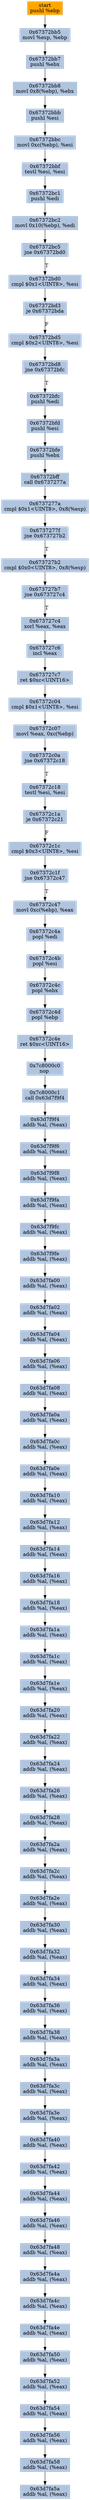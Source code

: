 digraph G {
node[shape=rectangle,style=filled,fillcolor=lightsteelblue,color=lightsteelblue]
bgcolor="transparent"
a0x67372bb4pushl_ebp[label="start\npushl %ebp",color="lightgrey",fillcolor="orange"];
a0x67372bb5movl_esp_ebp[label="0x67372bb5\nmovl %esp, %ebp"];
a0x67372bb7pushl_ebx[label="0x67372bb7\npushl %ebx"];
a0x67372bb8movl_0x8ebp__ebx[label="0x67372bb8\nmovl 0x8(%ebp), %ebx"];
a0x67372bbbpushl_esi[label="0x67372bbb\npushl %esi"];
a0x67372bbcmovl_0xcebp__esi[label="0x67372bbc\nmovl 0xc(%ebp), %esi"];
a0x67372bbftestl_esi_esi[label="0x67372bbf\ntestl %esi, %esi"];
a0x67372bc1pushl_edi[label="0x67372bc1\npushl %edi"];
a0x67372bc2movl_0x10ebp__edi[label="0x67372bc2\nmovl 0x10(%ebp), %edi"];
a0x67372bc5jne_0x67372bd0[label="0x67372bc5\njne 0x67372bd0"];
a0x67372bd0cmpl_0x1UINT8_esi[label="0x67372bd0\ncmpl $0x1<UINT8>, %esi"];
a0x67372bd3je_0x67372bda[label="0x67372bd3\nje 0x67372bda"];
a0x67372bd5cmpl_0x2UINT8_esi[label="0x67372bd5\ncmpl $0x2<UINT8>, %esi"];
a0x67372bd8jne_0x67372bfc[label="0x67372bd8\njne 0x67372bfc"];
a0x67372bfcpushl_edi[label="0x67372bfc\npushl %edi"];
a0x67372bfdpushl_esi[label="0x67372bfd\npushl %esi"];
a0x67372bfepushl_ebx[label="0x67372bfe\npushl %ebx"];
a0x67372bffcall_0x6737277a[label="0x67372bff\ncall 0x6737277a"];
a0x6737277acmpl_0x1UINT8_0x8esp_[label="0x6737277a\ncmpl $0x1<UINT8>, 0x8(%esp)"];
a0x6737277fjne_0x673727b2[label="0x6737277f\njne 0x673727b2"];
a0x673727b2cmpl_0x0UINT8_0x8esp_[label="0x673727b2\ncmpl $0x0<UINT8>, 0x8(%esp)"];
a0x673727b7jne_0x673727c4[label="0x673727b7\njne 0x673727c4"];
a0x673727c4xorl_eax_eax[label="0x673727c4\nxorl %eax, %eax"];
a0x673727c6incl_eax[label="0x673727c6\nincl %eax"];
a0x673727c7ret_0xcUINT16[label="0x673727c7\nret $0xc<UINT16>"];
a0x67372c04cmpl_0x1UINT8_esi[label="0x67372c04\ncmpl $0x1<UINT8>, %esi"];
a0x67372c07movl_eax_0xcebp_[label="0x67372c07\nmovl %eax, 0xc(%ebp)"];
a0x67372c0ajne_0x67372c18[label="0x67372c0a\njne 0x67372c18"];
a0x67372c18testl_esi_esi[label="0x67372c18\ntestl %esi, %esi"];
a0x67372c1aje_0x67372c21[label="0x67372c1a\nje 0x67372c21"];
a0x67372c1ccmpl_0x3UINT8_esi[label="0x67372c1c\ncmpl $0x3<UINT8>, %esi"];
a0x67372c1fjne_0x67372c47[label="0x67372c1f\njne 0x67372c47"];
a0x67372c47movl_0xcebp__eax[label="0x67372c47\nmovl 0xc(%ebp), %eax"];
a0x67372c4apopl_edi[label="0x67372c4a\npopl %edi"];
a0x67372c4bpopl_esi[label="0x67372c4b\npopl %esi"];
a0x67372c4cpopl_ebx[label="0x67372c4c\npopl %ebx"];
a0x67372c4dpopl_ebp[label="0x67372c4d\npopl %ebp"];
a0x67372c4eret_0xcUINT16[label="0x67372c4e\nret $0xc<UINT16>"];
a0x7c8000c0nop_[label="0x7c8000c0\nnop "];
a0x7c8000c1call_0x63d7f9f4[label="0x7c8000c1\ncall 0x63d7f9f4"];
a0x63d7f9f4addb_al_eax_[label="0x63d7f9f4\naddb %al, (%eax)"];
a0x63d7f9f6addb_al_eax_[label="0x63d7f9f6\naddb %al, (%eax)"];
a0x63d7f9f8addb_al_eax_[label="0x63d7f9f8\naddb %al, (%eax)"];
a0x63d7f9faaddb_al_eax_[label="0x63d7f9fa\naddb %al, (%eax)"];
a0x63d7f9fcaddb_al_eax_[label="0x63d7f9fc\naddb %al, (%eax)"];
a0x63d7f9feaddb_al_eax_[label="0x63d7f9fe\naddb %al, (%eax)"];
a0x63d7fa00addb_al_eax_[label="0x63d7fa00\naddb %al, (%eax)"];
a0x63d7fa02addb_al_eax_[label="0x63d7fa02\naddb %al, (%eax)"];
a0x63d7fa04addb_al_eax_[label="0x63d7fa04\naddb %al, (%eax)"];
a0x63d7fa06addb_al_eax_[label="0x63d7fa06\naddb %al, (%eax)"];
a0x63d7fa08addb_al_eax_[label="0x63d7fa08\naddb %al, (%eax)"];
a0x63d7fa0aaddb_al_eax_[label="0x63d7fa0a\naddb %al, (%eax)"];
a0x63d7fa0caddb_al_eax_[label="0x63d7fa0c\naddb %al, (%eax)"];
a0x63d7fa0eaddb_al_eax_[label="0x63d7fa0e\naddb %al, (%eax)"];
a0x63d7fa10addb_al_eax_[label="0x63d7fa10\naddb %al, (%eax)"];
a0x63d7fa12addb_al_eax_[label="0x63d7fa12\naddb %al, (%eax)"];
a0x63d7fa14addb_al_eax_[label="0x63d7fa14\naddb %al, (%eax)"];
a0x63d7fa16addb_al_eax_[label="0x63d7fa16\naddb %al, (%eax)"];
a0x63d7fa18addb_al_eax_[label="0x63d7fa18\naddb %al, (%eax)"];
a0x63d7fa1aaddb_al_eax_[label="0x63d7fa1a\naddb %al, (%eax)"];
a0x63d7fa1caddb_al_eax_[label="0x63d7fa1c\naddb %al, (%eax)"];
a0x63d7fa1eaddb_al_eax_[label="0x63d7fa1e\naddb %al, (%eax)"];
a0x63d7fa20addb_al_eax_[label="0x63d7fa20\naddb %al, (%eax)"];
a0x63d7fa22addb_al_eax_[label="0x63d7fa22\naddb %al, (%eax)"];
a0x63d7fa24addb_al_eax_[label="0x63d7fa24\naddb %al, (%eax)"];
a0x63d7fa26addb_al_eax_[label="0x63d7fa26\naddb %al, (%eax)"];
a0x63d7fa28addb_al_eax_[label="0x63d7fa28\naddb %al, (%eax)"];
a0x63d7fa2aaddb_al_eax_[label="0x63d7fa2a\naddb %al, (%eax)"];
a0x63d7fa2caddb_al_eax_[label="0x63d7fa2c\naddb %al, (%eax)"];
a0x63d7fa2eaddb_al_eax_[label="0x63d7fa2e\naddb %al, (%eax)"];
a0x63d7fa30addb_al_eax_[label="0x63d7fa30\naddb %al, (%eax)"];
a0x63d7fa32addb_al_eax_[label="0x63d7fa32\naddb %al, (%eax)"];
a0x63d7fa34addb_al_eax_[label="0x63d7fa34\naddb %al, (%eax)"];
a0x63d7fa36addb_al_eax_[label="0x63d7fa36\naddb %al, (%eax)"];
a0x63d7fa38addb_al_eax_[label="0x63d7fa38\naddb %al, (%eax)"];
a0x63d7fa3aaddb_al_eax_[label="0x63d7fa3a\naddb %al, (%eax)"];
a0x63d7fa3caddb_al_eax_[label="0x63d7fa3c\naddb %al, (%eax)"];
a0x63d7fa3eaddb_al_eax_[label="0x63d7fa3e\naddb %al, (%eax)"];
a0x63d7fa40addb_al_eax_[label="0x63d7fa40\naddb %al, (%eax)"];
a0x63d7fa42addb_al_eax_[label="0x63d7fa42\naddb %al, (%eax)"];
a0x63d7fa44addb_al_eax_[label="0x63d7fa44\naddb %al, (%eax)"];
a0x63d7fa46addb_al_eax_[label="0x63d7fa46\naddb %al, (%eax)"];
a0x63d7fa48addb_al_eax_[label="0x63d7fa48\naddb %al, (%eax)"];
a0x63d7fa4aaddb_al_eax_[label="0x63d7fa4a\naddb %al, (%eax)"];
a0x63d7fa4caddb_al_eax_[label="0x63d7fa4c\naddb %al, (%eax)"];
a0x63d7fa4eaddb_al_eax_[label="0x63d7fa4e\naddb %al, (%eax)"];
a0x63d7fa50addb_al_eax_[label="0x63d7fa50\naddb %al, (%eax)"];
a0x63d7fa52addb_al_eax_[label="0x63d7fa52\naddb %al, (%eax)"];
a0x63d7fa54addb_al_eax_[label="0x63d7fa54\naddb %al, (%eax)"];
a0x63d7fa56addb_al_eax_[label="0x63d7fa56\naddb %al, (%eax)"];
a0x63d7fa58addb_al_eax_[label="0x63d7fa58\naddb %al, (%eax)"];
a0x63d7fa5aaddb_al_eax_[label="0x63d7fa5a\naddb %al, (%eax)"];
a0x67372bb4pushl_ebp -> a0x67372bb5movl_esp_ebp [color="#000000"];
a0x67372bb5movl_esp_ebp -> a0x67372bb7pushl_ebx [color="#000000"];
a0x67372bb7pushl_ebx -> a0x67372bb8movl_0x8ebp__ebx [color="#000000"];
a0x67372bb8movl_0x8ebp__ebx -> a0x67372bbbpushl_esi [color="#000000"];
a0x67372bbbpushl_esi -> a0x67372bbcmovl_0xcebp__esi [color="#000000"];
a0x67372bbcmovl_0xcebp__esi -> a0x67372bbftestl_esi_esi [color="#000000"];
a0x67372bbftestl_esi_esi -> a0x67372bc1pushl_edi [color="#000000"];
a0x67372bc1pushl_edi -> a0x67372bc2movl_0x10ebp__edi [color="#000000"];
a0x67372bc2movl_0x10ebp__edi -> a0x67372bc5jne_0x67372bd0 [color="#000000"];
a0x67372bc5jne_0x67372bd0 -> a0x67372bd0cmpl_0x1UINT8_esi [color="#000000",label="T"];
a0x67372bd0cmpl_0x1UINT8_esi -> a0x67372bd3je_0x67372bda [color="#000000"];
a0x67372bd3je_0x67372bda -> a0x67372bd5cmpl_0x2UINT8_esi [color="#000000",label="F"];
a0x67372bd5cmpl_0x2UINT8_esi -> a0x67372bd8jne_0x67372bfc [color="#000000"];
a0x67372bd8jne_0x67372bfc -> a0x67372bfcpushl_edi [color="#000000",label="T"];
a0x67372bfcpushl_edi -> a0x67372bfdpushl_esi [color="#000000"];
a0x67372bfdpushl_esi -> a0x67372bfepushl_ebx [color="#000000"];
a0x67372bfepushl_ebx -> a0x67372bffcall_0x6737277a [color="#000000"];
a0x67372bffcall_0x6737277a -> a0x6737277acmpl_0x1UINT8_0x8esp_ [color="#000000"];
a0x6737277acmpl_0x1UINT8_0x8esp_ -> a0x6737277fjne_0x673727b2 [color="#000000"];
a0x6737277fjne_0x673727b2 -> a0x673727b2cmpl_0x0UINT8_0x8esp_ [color="#000000",label="T"];
a0x673727b2cmpl_0x0UINT8_0x8esp_ -> a0x673727b7jne_0x673727c4 [color="#000000"];
a0x673727b7jne_0x673727c4 -> a0x673727c4xorl_eax_eax [color="#000000",label="T"];
a0x673727c4xorl_eax_eax -> a0x673727c6incl_eax [color="#000000"];
a0x673727c6incl_eax -> a0x673727c7ret_0xcUINT16 [color="#000000"];
a0x673727c7ret_0xcUINT16 -> a0x67372c04cmpl_0x1UINT8_esi [color="#000000"];
a0x67372c04cmpl_0x1UINT8_esi -> a0x67372c07movl_eax_0xcebp_ [color="#000000"];
a0x67372c07movl_eax_0xcebp_ -> a0x67372c0ajne_0x67372c18 [color="#000000"];
a0x67372c0ajne_0x67372c18 -> a0x67372c18testl_esi_esi [color="#000000",label="T"];
a0x67372c18testl_esi_esi -> a0x67372c1aje_0x67372c21 [color="#000000"];
a0x67372c1aje_0x67372c21 -> a0x67372c1ccmpl_0x3UINT8_esi [color="#000000",label="F"];
a0x67372c1ccmpl_0x3UINT8_esi -> a0x67372c1fjne_0x67372c47 [color="#000000"];
a0x67372c1fjne_0x67372c47 -> a0x67372c47movl_0xcebp__eax [color="#000000",label="T"];
a0x67372c47movl_0xcebp__eax -> a0x67372c4apopl_edi [color="#000000"];
a0x67372c4apopl_edi -> a0x67372c4bpopl_esi [color="#000000"];
a0x67372c4bpopl_esi -> a0x67372c4cpopl_ebx [color="#000000"];
a0x67372c4cpopl_ebx -> a0x67372c4dpopl_ebp [color="#000000"];
a0x67372c4dpopl_ebp -> a0x67372c4eret_0xcUINT16 [color="#000000"];
a0x67372c4eret_0xcUINT16 -> a0x7c8000c0nop_ [color="#000000"];
a0x7c8000c0nop_ -> a0x7c8000c1call_0x63d7f9f4 [color="#000000"];
a0x7c8000c1call_0x63d7f9f4 -> a0x63d7f9f4addb_al_eax_ [color="#000000"];
a0x63d7f9f4addb_al_eax_ -> a0x63d7f9f6addb_al_eax_ [color="#000000"];
a0x63d7f9f6addb_al_eax_ -> a0x63d7f9f8addb_al_eax_ [color="#000000"];
a0x63d7f9f8addb_al_eax_ -> a0x63d7f9faaddb_al_eax_ [color="#000000"];
a0x63d7f9faaddb_al_eax_ -> a0x63d7f9fcaddb_al_eax_ [color="#000000"];
a0x63d7f9fcaddb_al_eax_ -> a0x63d7f9feaddb_al_eax_ [color="#000000"];
a0x63d7f9feaddb_al_eax_ -> a0x63d7fa00addb_al_eax_ [color="#000000"];
a0x63d7fa00addb_al_eax_ -> a0x63d7fa02addb_al_eax_ [color="#000000"];
a0x63d7fa02addb_al_eax_ -> a0x63d7fa04addb_al_eax_ [color="#000000"];
a0x63d7fa04addb_al_eax_ -> a0x63d7fa06addb_al_eax_ [color="#000000"];
a0x63d7fa06addb_al_eax_ -> a0x63d7fa08addb_al_eax_ [color="#000000"];
a0x63d7fa08addb_al_eax_ -> a0x63d7fa0aaddb_al_eax_ [color="#000000"];
a0x63d7fa0aaddb_al_eax_ -> a0x63d7fa0caddb_al_eax_ [color="#000000"];
a0x63d7fa0caddb_al_eax_ -> a0x63d7fa0eaddb_al_eax_ [color="#000000"];
a0x63d7fa0eaddb_al_eax_ -> a0x63d7fa10addb_al_eax_ [color="#000000"];
a0x63d7fa10addb_al_eax_ -> a0x63d7fa12addb_al_eax_ [color="#000000"];
a0x63d7fa12addb_al_eax_ -> a0x63d7fa14addb_al_eax_ [color="#000000"];
a0x63d7fa14addb_al_eax_ -> a0x63d7fa16addb_al_eax_ [color="#000000"];
a0x63d7fa16addb_al_eax_ -> a0x63d7fa18addb_al_eax_ [color="#000000"];
a0x63d7fa18addb_al_eax_ -> a0x63d7fa1aaddb_al_eax_ [color="#000000"];
a0x63d7fa1aaddb_al_eax_ -> a0x63d7fa1caddb_al_eax_ [color="#000000"];
a0x63d7fa1caddb_al_eax_ -> a0x63d7fa1eaddb_al_eax_ [color="#000000"];
a0x63d7fa1eaddb_al_eax_ -> a0x63d7fa20addb_al_eax_ [color="#000000"];
a0x63d7fa20addb_al_eax_ -> a0x63d7fa22addb_al_eax_ [color="#000000"];
a0x63d7fa22addb_al_eax_ -> a0x63d7fa24addb_al_eax_ [color="#000000"];
a0x63d7fa24addb_al_eax_ -> a0x63d7fa26addb_al_eax_ [color="#000000"];
a0x63d7fa26addb_al_eax_ -> a0x63d7fa28addb_al_eax_ [color="#000000"];
a0x63d7fa28addb_al_eax_ -> a0x63d7fa2aaddb_al_eax_ [color="#000000"];
a0x63d7fa2aaddb_al_eax_ -> a0x63d7fa2caddb_al_eax_ [color="#000000"];
a0x63d7fa2caddb_al_eax_ -> a0x63d7fa2eaddb_al_eax_ [color="#000000"];
a0x63d7fa2eaddb_al_eax_ -> a0x63d7fa30addb_al_eax_ [color="#000000"];
a0x63d7fa30addb_al_eax_ -> a0x63d7fa32addb_al_eax_ [color="#000000"];
a0x63d7fa32addb_al_eax_ -> a0x63d7fa34addb_al_eax_ [color="#000000"];
a0x63d7fa34addb_al_eax_ -> a0x63d7fa36addb_al_eax_ [color="#000000"];
a0x63d7fa36addb_al_eax_ -> a0x63d7fa38addb_al_eax_ [color="#000000"];
a0x63d7fa38addb_al_eax_ -> a0x63d7fa3aaddb_al_eax_ [color="#000000"];
a0x63d7fa3aaddb_al_eax_ -> a0x63d7fa3caddb_al_eax_ [color="#000000"];
a0x63d7fa3caddb_al_eax_ -> a0x63d7fa3eaddb_al_eax_ [color="#000000"];
a0x63d7fa3eaddb_al_eax_ -> a0x63d7fa40addb_al_eax_ [color="#000000"];
a0x63d7fa40addb_al_eax_ -> a0x63d7fa42addb_al_eax_ [color="#000000"];
a0x63d7fa42addb_al_eax_ -> a0x63d7fa44addb_al_eax_ [color="#000000"];
a0x63d7fa44addb_al_eax_ -> a0x63d7fa46addb_al_eax_ [color="#000000"];
a0x63d7fa46addb_al_eax_ -> a0x63d7fa48addb_al_eax_ [color="#000000"];
a0x63d7fa48addb_al_eax_ -> a0x63d7fa4aaddb_al_eax_ [color="#000000"];
a0x63d7fa4aaddb_al_eax_ -> a0x63d7fa4caddb_al_eax_ [color="#000000"];
a0x63d7fa4caddb_al_eax_ -> a0x63d7fa4eaddb_al_eax_ [color="#000000"];
a0x63d7fa4eaddb_al_eax_ -> a0x63d7fa50addb_al_eax_ [color="#000000"];
a0x63d7fa50addb_al_eax_ -> a0x63d7fa52addb_al_eax_ [color="#000000"];
a0x63d7fa52addb_al_eax_ -> a0x63d7fa54addb_al_eax_ [color="#000000"];
a0x63d7fa54addb_al_eax_ -> a0x63d7fa56addb_al_eax_ [color="#000000"];
a0x63d7fa56addb_al_eax_ -> a0x63d7fa58addb_al_eax_ [color="#000000"];
a0x63d7fa58addb_al_eax_ -> a0x63d7fa5aaddb_al_eax_ [color="#000000"];
}
